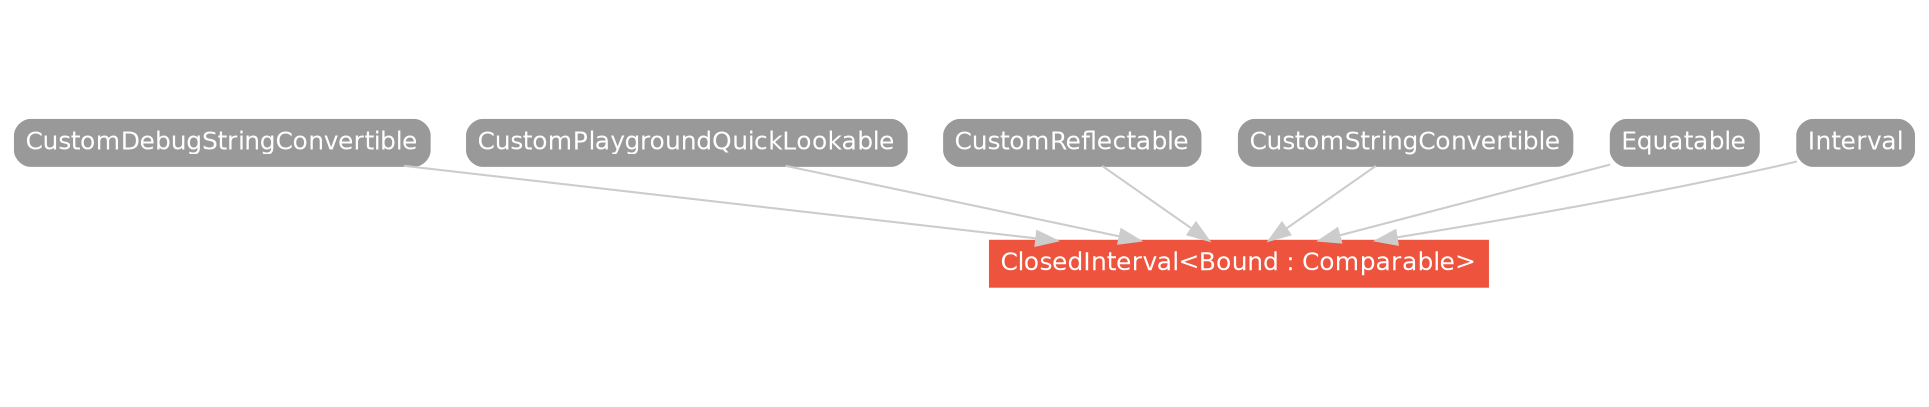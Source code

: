 strict digraph "ClosedInterval<Bound : Comparable> - Type Hierarchy - SwiftDoc.org" {
    pad="0.1,0.8"
    node [shape=box, style="filled,rounded", color="#999999", fillcolor="#999999", fontcolor=white, fontname=Helvetica, fontnames="Helvetica,sansserif", fontsize=12, margin="0.07,0.05", height="0.3"]
    edge [color="#cccccc"]
    "ClosedInterval<Bound : Comparable>" [URL="/type/ClosedInterval/", style="filled", fillcolor="#ee543d", color="#ee543d"]
    "CustomDebugStringConvertible" [URL="/protocol/CustomDebugStringConvertible/hierarchy/"]
    "CustomPlaygroundQuickLookable" [URL="/protocol/CustomPlaygroundQuickLookable/hierarchy/"]
    "CustomReflectable" [URL="/protocol/CustomReflectable/hierarchy/"]
    "CustomStringConvertible" [URL="/protocol/CustomStringConvertible/hierarchy/"]
    "Equatable" [URL="/protocol/Equatable/hierarchy/"]
    "Interval" [URL="/protocol/Interval/hierarchy/"]    "Interval" -> "ClosedInterval<Bound : Comparable>"
    "Equatable" -> "ClosedInterval<Bound : Comparable>"
    "CustomStringConvertible" -> "ClosedInterval<Bound : Comparable>"
    "CustomDebugStringConvertible" -> "ClosedInterval<Bound : Comparable>"
    "CustomReflectable" -> "ClosedInterval<Bound : Comparable>"
    "CustomPlaygroundQuickLookable" -> "ClosedInterval<Bound : Comparable>"
    subgraph Types {
        rank = max; "ClosedInterval<Bound : Comparable>";
    }
}